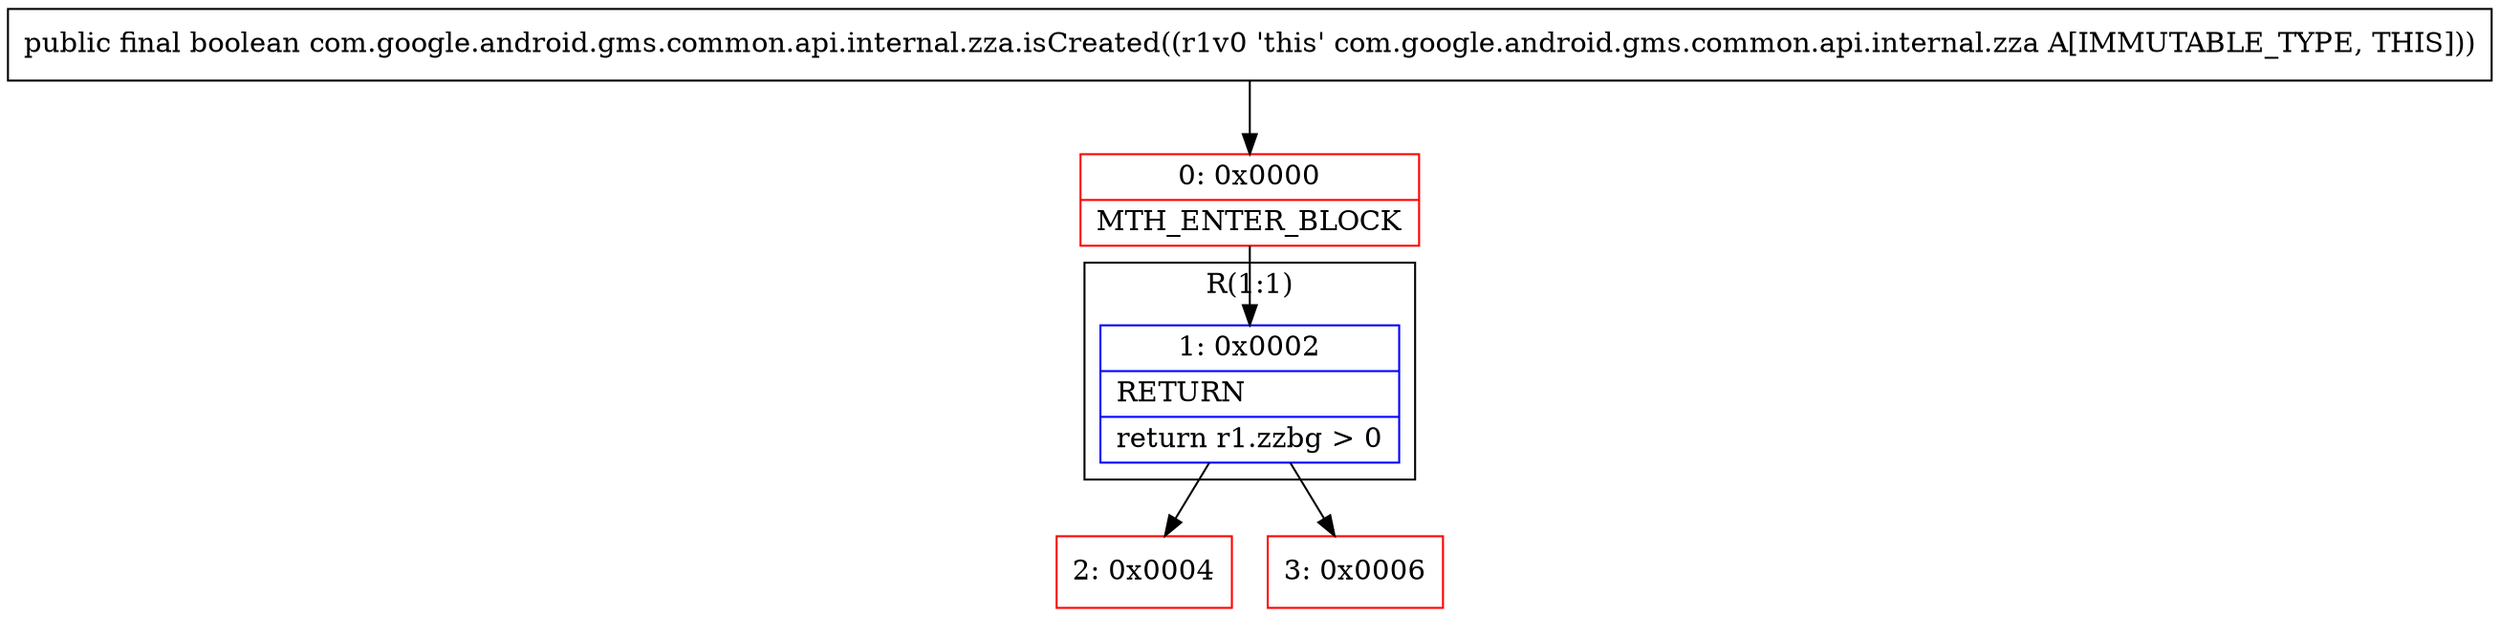 digraph "CFG forcom.google.android.gms.common.api.internal.zza.isCreated()Z" {
subgraph cluster_Region_306357312 {
label = "R(1:1)";
node [shape=record,color=blue];
Node_1 [shape=record,label="{1\:\ 0x0002|RETURN\l|return r1.zzbg \> 0\l}"];
}
Node_0 [shape=record,color=red,label="{0\:\ 0x0000|MTH_ENTER_BLOCK\l}"];
Node_2 [shape=record,color=red,label="{2\:\ 0x0004}"];
Node_3 [shape=record,color=red,label="{3\:\ 0x0006}"];
MethodNode[shape=record,label="{public final boolean com.google.android.gms.common.api.internal.zza.isCreated((r1v0 'this' com.google.android.gms.common.api.internal.zza A[IMMUTABLE_TYPE, THIS])) }"];
MethodNode -> Node_0;
Node_1 -> Node_2;
Node_1 -> Node_3;
Node_0 -> Node_1;
}

